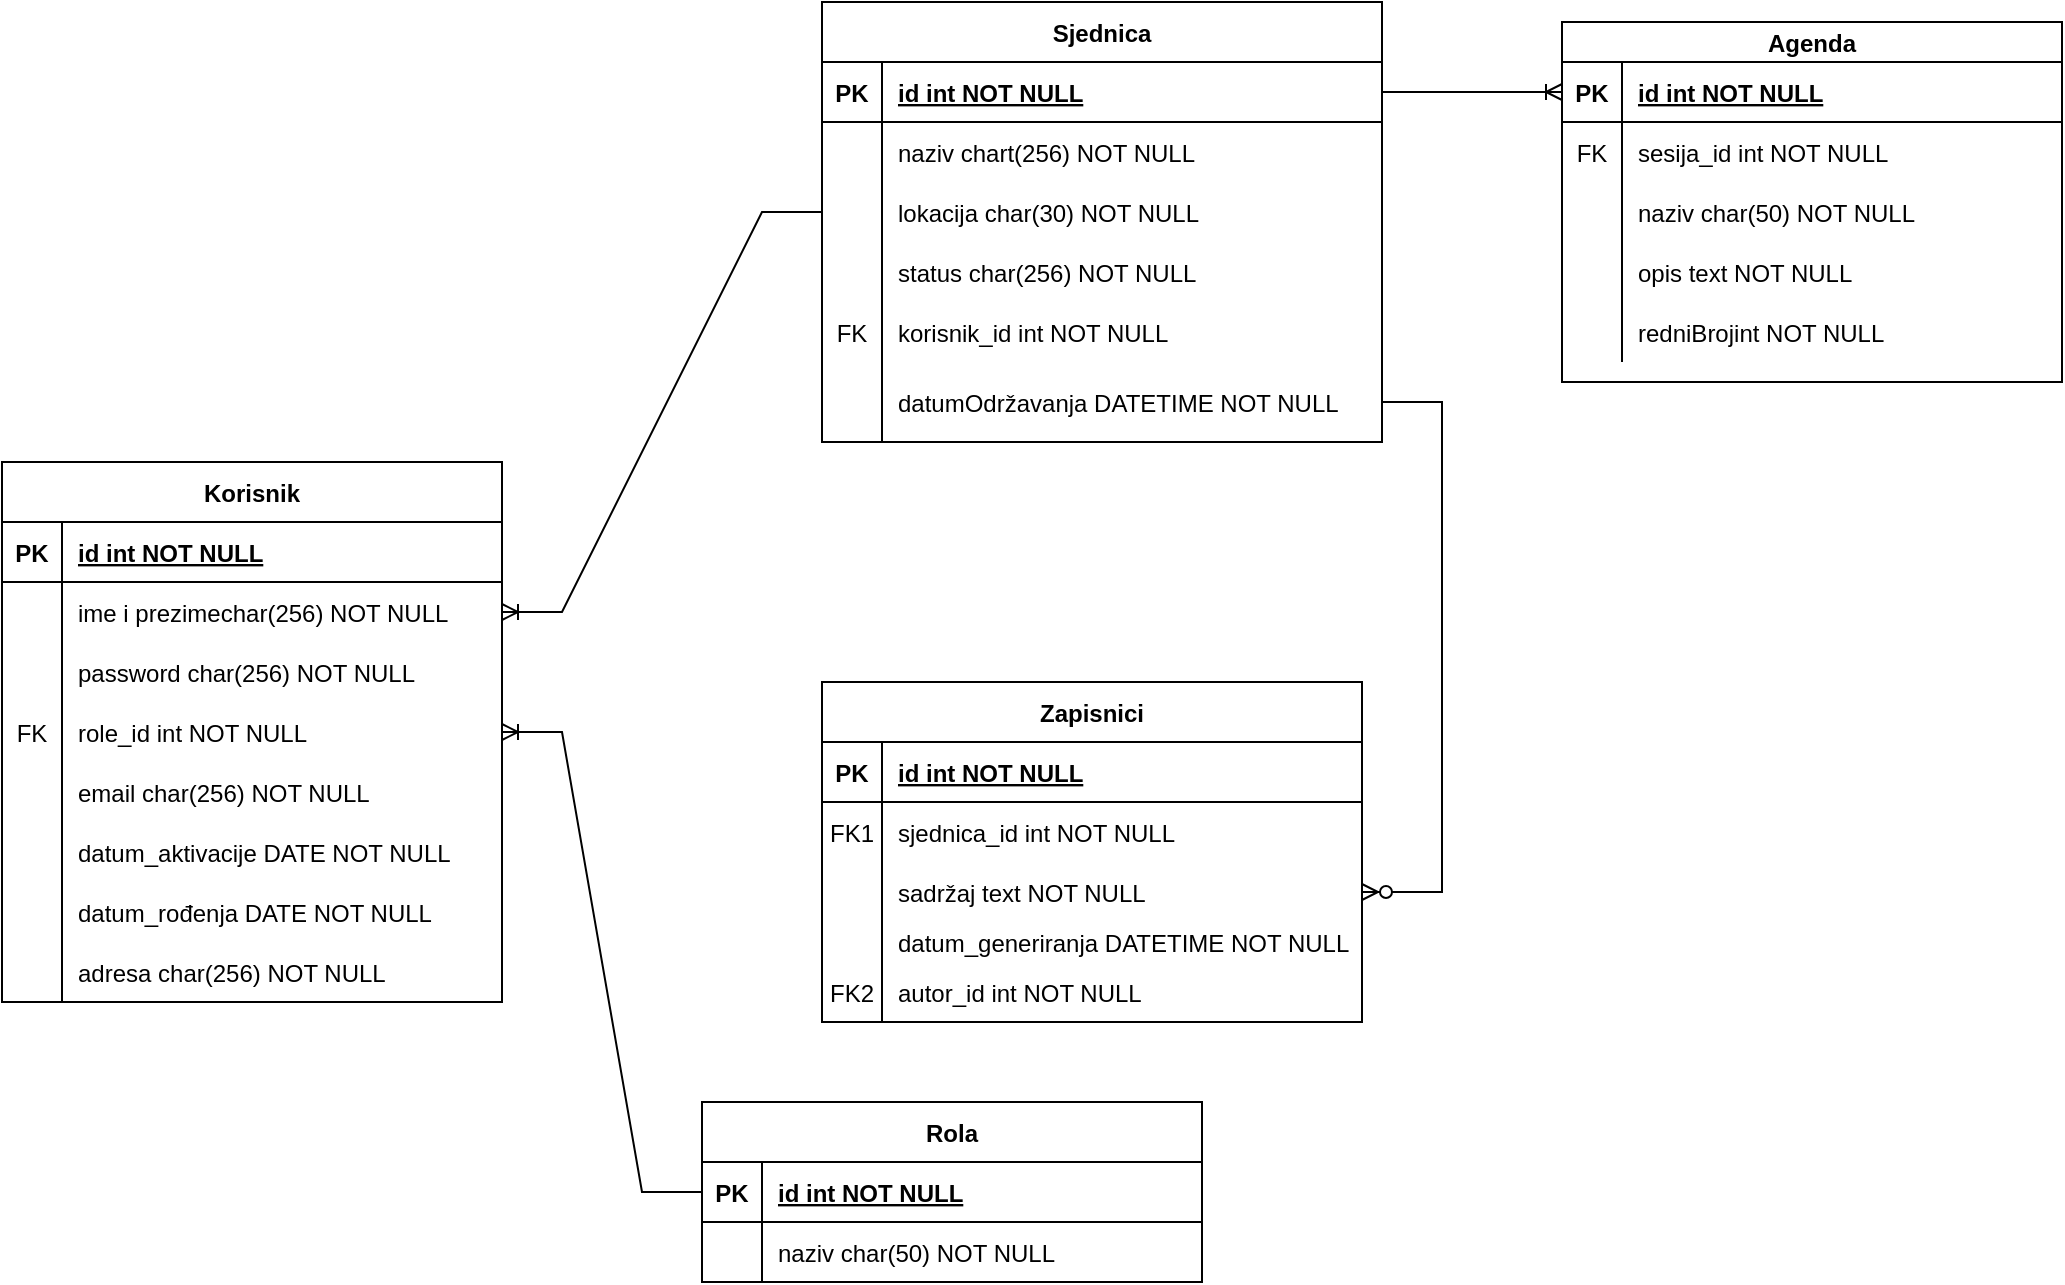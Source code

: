 <mxfile version="24.6.4" type="device">
  <diagram name="Page-1" id="9csiGRajn9hbeka8NCRL">
    <mxGraphModel dx="516" dy="1313" grid="1" gridSize="10" guides="1" tooltips="1" connect="1" arrows="1" fold="1" page="1" pageScale="1" pageWidth="827" pageHeight="1169" math="0" shadow="0">
      <root>
        <mxCell id="0" />
        <mxCell id="1" parent="0" />
        <mxCell id="At3crt5vRcggLfKBgVWZ-40" value="Sjednica" style="shape=table;startSize=30;container=1;collapsible=1;childLayout=tableLayout;fixedRows=1;rowLines=0;fontStyle=1;align=center;resizeLast=1;" parent="1" vertex="1">
          <mxGeometry x="500" y="20" width="280" height="220" as="geometry" />
        </mxCell>
        <mxCell id="At3crt5vRcggLfKBgVWZ-41" value="" style="shape=partialRectangle;collapsible=0;dropTarget=0;pointerEvents=0;fillColor=none;points=[[0,0.5],[1,0.5]];portConstraint=eastwest;top=0;left=0;right=0;bottom=1;" parent="At3crt5vRcggLfKBgVWZ-40" vertex="1">
          <mxGeometry y="30" width="280" height="30" as="geometry" />
        </mxCell>
        <mxCell id="At3crt5vRcggLfKBgVWZ-42" value="PK" style="shape=partialRectangle;overflow=hidden;connectable=0;fillColor=none;top=0;left=0;bottom=0;right=0;fontStyle=1;" parent="At3crt5vRcggLfKBgVWZ-41" vertex="1">
          <mxGeometry width="30" height="30" as="geometry">
            <mxRectangle width="30" height="30" as="alternateBounds" />
          </mxGeometry>
        </mxCell>
        <mxCell id="At3crt5vRcggLfKBgVWZ-43" value="id int NOT NULL " style="shape=partialRectangle;overflow=hidden;connectable=0;fillColor=none;top=0;left=0;bottom=0;right=0;align=left;spacingLeft=6;fontStyle=5;" parent="At3crt5vRcggLfKBgVWZ-41" vertex="1">
          <mxGeometry x="30" width="250" height="30" as="geometry">
            <mxRectangle width="250" height="30" as="alternateBounds" />
          </mxGeometry>
        </mxCell>
        <mxCell id="At3crt5vRcggLfKBgVWZ-47" value="" style="shape=partialRectangle;collapsible=0;dropTarget=0;pointerEvents=0;fillColor=none;points=[[0,0.5],[1,0.5]];portConstraint=eastwest;top=0;left=0;right=0;bottom=0;" parent="At3crt5vRcggLfKBgVWZ-40" vertex="1">
          <mxGeometry y="60" width="280" height="30" as="geometry" />
        </mxCell>
        <mxCell id="At3crt5vRcggLfKBgVWZ-48" value="" style="shape=partialRectangle;overflow=hidden;connectable=0;fillColor=none;top=0;left=0;bottom=0;right=0;" parent="At3crt5vRcggLfKBgVWZ-47" vertex="1">
          <mxGeometry width="30" height="30" as="geometry">
            <mxRectangle width="30" height="30" as="alternateBounds" />
          </mxGeometry>
        </mxCell>
        <mxCell id="At3crt5vRcggLfKBgVWZ-49" value="naziv chart(256) NOT NULL" style="shape=partialRectangle;overflow=hidden;connectable=0;fillColor=none;top=0;left=0;bottom=0;right=0;align=left;spacingLeft=6;" parent="At3crt5vRcggLfKBgVWZ-47" vertex="1">
          <mxGeometry x="30" width="250" height="30" as="geometry">
            <mxRectangle width="250" height="30" as="alternateBounds" />
          </mxGeometry>
        </mxCell>
        <mxCell id="At3crt5vRcggLfKBgVWZ-50" value="" style="shape=partialRectangle;collapsible=0;dropTarget=0;pointerEvents=0;fillColor=none;points=[[0,0.5],[1,0.5]];portConstraint=eastwest;top=0;left=0;right=0;bottom=0;" parent="At3crt5vRcggLfKBgVWZ-40" vertex="1">
          <mxGeometry y="90" width="280" height="30" as="geometry" />
        </mxCell>
        <mxCell id="At3crt5vRcggLfKBgVWZ-51" value="" style="shape=partialRectangle;overflow=hidden;connectable=0;fillColor=none;top=0;left=0;bottom=0;right=0;" parent="At3crt5vRcggLfKBgVWZ-50" vertex="1">
          <mxGeometry width="30" height="30" as="geometry">
            <mxRectangle width="30" height="30" as="alternateBounds" />
          </mxGeometry>
        </mxCell>
        <mxCell id="At3crt5vRcggLfKBgVWZ-52" value="lokacija char(30) NOT NULL" style="shape=partialRectangle;overflow=hidden;connectable=0;fillColor=none;top=0;left=0;bottom=0;right=0;align=left;spacingLeft=6;" parent="At3crt5vRcggLfKBgVWZ-50" vertex="1">
          <mxGeometry x="30" width="250" height="30" as="geometry">
            <mxRectangle width="250" height="30" as="alternateBounds" />
          </mxGeometry>
        </mxCell>
        <mxCell id="At3crt5vRcggLfKBgVWZ-53" value="" style="shape=partialRectangle;collapsible=0;dropTarget=0;pointerEvents=0;fillColor=none;points=[[0,0.5],[1,0.5]];portConstraint=eastwest;top=0;left=0;right=0;bottom=0;" parent="At3crt5vRcggLfKBgVWZ-40" vertex="1">
          <mxGeometry y="120" width="280" height="30" as="geometry" />
        </mxCell>
        <mxCell id="At3crt5vRcggLfKBgVWZ-54" value="" style="shape=partialRectangle;overflow=hidden;connectable=0;fillColor=none;top=0;left=0;bottom=0;right=0;" parent="At3crt5vRcggLfKBgVWZ-53" vertex="1">
          <mxGeometry width="30" height="30" as="geometry">
            <mxRectangle width="30" height="30" as="alternateBounds" />
          </mxGeometry>
        </mxCell>
        <mxCell id="At3crt5vRcggLfKBgVWZ-55" value="status char(256) NOT NULL" style="shape=partialRectangle;overflow=hidden;connectable=0;fillColor=none;top=0;left=0;bottom=0;right=0;align=left;spacingLeft=6;" parent="At3crt5vRcggLfKBgVWZ-53" vertex="1">
          <mxGeometry x="30" width="250" height="30" as="geometry">
            <mxRectangle width="250" height="30" as="alternateBounds" />
          </mxGeometry>
        </mxCell>
        <mxCell id="mpTEsVhXXSaKrZPnNdgj-12" value="" style="shape=partialRectangle;collapsible=0;dropTarget=0;pointerEvents=0;fillColor=none;points=[[0,0.5],[1,0.5]];portConstraint=eastwest;top=0;left=0;right=0;bottom=0;" parent="At3crt5vRcggLfKBgVWZ-40" vertex="1">
          <mxGeometry y="150" width="280" height="30" as="geometry" />
        </mxCell>
        <mxCell id="mpTEsVhXXSaKrZPnNdgj-13" value="FK" style="shape=partialRectangle;overflow=hidden;connectable=0;fillColor=none;top=0;left=0;bottom=0;right=0;" parent="mpTEsVhXXSaKrZPnNdgj-12" vertex="1">
          <mxGeometry width="30" height="30" as="geometry">
            <mxRectangle width="30" height="30" as="alternateBounds" />
          </mxGeometry>
        </mxCell>
        <mxCell id="mpTEsVhXXSaKrZPnNdgj-14" value="korisnik_id int NOT NULL" style="shape=partialRectangle;overflow=hidden;connectable=0;fillColor=none;top=0;left=0;bottom=0;right=0;align=left;spacingLeft=6;" parent="mpTEsVhXXSaKrZPnNdgj-12" vertex="1">
          <mxGeometry x="30" width="250" height="30" as="geometry">
            <mxRectangle width="250" height="30" as="alternateBounds" />
          </mxGeometry>
        </mxCell>
        <mxCell id="dF5dBK9gFlaJM8OoBIpA-1" value="" style="shape=partialRectangle;collapsible=0;dropTarget=0;pointerEvents=0;fillColor=none;points=[[0,0.5],[1,0.5]];portConstraint=eastwest;top=0;left=0;right=0;bottom=0;" vertex="1" parent="At3crt5vRcggLfKBgVWZ-40">
          <mxGeometry y="180" width="280" height="40" as="geometry" />
        </mxCell>
        <mxCell id="dF5dBK9gFlaJM8OoBIpA-2" value="" style="shape=partialRectangle;overflow=hidden;connectable=0;fillColor=none;top=0;left=0;bottom=0;right=0;" vertex="1" parent="dF5dBK9gFlaJM8OoBIpA-1">
          <mxGeometry width="30" height="40" as="geometry">
            <mxRectangle width="30" height="40" as="alternateBounds" />
          </mxGeometry>
        </mxCell>
        <mxCell id="dF5dBK9gFlaJM8OoBIpA-3" value="datumOdržavanja DATETIME NOT NULL" style="shape=partialRectangle;overflow=hidden;connectable=0;fillColor=none;top=0;left=0;bottom=0;right=0;align=left;spacingLeft=6;" vertex="1" parent="dF5dBK9gFlaJM8OoBIpA-1">
          <mxGeometry x="30" width="250" height="40" as="geometry">
            <mxRectangle width="250" height="40" as="alternateBounds" />
          </mxGeometry>
        </mxCell>
        <mxCell id="At3crt5vRcggLfKBgVWZ-120" value="Zapisnici" style="shape=table;startSize=30;container=1;collapsible=1;childLayout=tableLayout;fixedRows=1;rowLines=0;fontStyle=1;align=center;resizeLast=1;" parent="1" vertex="1">
          <mxGeometry x="500" y="360" width="270" height="170" as="geometry" />
        </mxCell>
        <mxCell id="At3crt5vRcggLfKBgVWZ-121" value="" style="shape=partialRectangle;collapsible=0;dropTarget=0;pointerEvents=0;fillColor=none;points=[[0,0.5],[1,0.5]];portConstraint=eastwest;top=0;left=0;right=0;bottom=1;" parent="At3crt5vRcggLfKBgVWZ-120" vertex="1">
          <mxGeometry y="30" width="270" height="30" as="geometry" />
        </mxCell>
        <mxCell id="At3crt5vRcggLfKBgVWZ-122" value="PK" style="shape=partialRectangle;overflow=hidden;connectable=0;fillColor=none;top=0;left=0;bottom=0;right=0;fontStyle=1;" parent="At3crt5vRcggLfKBgVWZ-121" vertex="1">
          <mxGeometry width="30" height="30" as="geometry">
            <mxRectangle width="30" height="30" as="alternateBounds" />
          </mxGeometry>
        </mxCell>
        <mxCell id="At3crt5vRcggLfKBgVWZ-123" value="id int NOT NULL " style="shape=partialRectangle;overflow=hidden;connectable=0;fillColor=none;top=0;left=0;bottom=0;right=0;align=left;spacingLeft=6;fontStyle=5;" parent="At3crt5vRcggLfKBgVWZ-121" vertex="1">
          <mxGeometry x="30" width="240" height="30" as="geometry">
            <mxRectangle width="240" height="30" as="alternateBounds" />
          </mxGeometry>
        </mxCell>
        <mxCell id="At3crt5vRcggLfKBgVWZ-124" value="" style="shape=partialRectangle;collapsible=0;dropTarget=0;pointerEvents=0;fillColor=none;points=[[0,0.5],[1,0.5]];portConstraint=eastwest;top=0;left=0;right=0;bottom=0;" parent="At3crt5vRcggLfKBgVWZ-120" vertex="1">
          <mxGeometry y="60" width="270" height="30" as="geometry" />
        </mxCell>
        <mxCell id="At3crt5vRcggLfKBgVWZ-125" value="FK1" style="shape=partialRectangle;overflow=hidden;connectable=0;fillColor=none;top=0;left=0;bottom=0;right=0;" parent="At3crt5vRcggLfKBgVWZ-124" vertex="1">
          <mxGeometry width="30" height="30" as="geometry">
            <mxRectangle width="30" height="30" as="alternateBounds" />
          </mxGeometry>
        </mxCell>
        <mxCell id="At3crt5vRcggLfKBgVWZ-126" value="sjednica_id int NOT NULL" style="shape=partialRectangle;overflow=hidden;connectable=0;fillColor=none;top=0;left=0;bottom=0;right=0;align=left;spacingLeft=6;" parent="At3crt5vRcggLfKBgVWZ-124" vertex="1">
          <mxGeometry x="30" width="240" height="30" as="geometry">
            <mxRectangle width="240" height="30" as="alternateBounds" />
          </mxGeometry>
        </mxCell>
        <mxCell id="At3crt5vRcggLfKBgVWZ-127" value="" style="shape=partialRectangle;collapsible=0;dropTarget=0;pointerEvents=0;fillColor=none;points=[[0,0.5],[1,0.5]];portConstraint=eastwest;top=0;left=0;right=0;bottom=0;" parent="At3crt5vRcggLfKBgVWZ-120" vertex="1">
          <mxGeometry y="90" width="270" height="30" as="geometry" />
        </mxCell>
        <mxCell id="At3crt5vRcggLfKBgVWZ-128" value="" style="shape=partialRectangle;overflow=hidden;connectable=0;fillColor=none;top=0;left=0;bottom=0;right=0;" parent="At3crt5vRcggLfKBgVWZ-127" vertex="1">
          <mxGeometry width="30" height="30" as="geometry">
            <mxRectangle width="30" height="30" as="alternateBounds" />
          </mxGeometry>
        </mxCell>
        <mxCell id="At3crt5vRcggLfKBgVWZ-129" value="sadržaj text NOT NULL" style="shape=partialRectangle;overflow=hidden;connectable=0;fillColor=none;top=0;left=0;bottom=0;right=0;align=left;spacingLeft=6;" parent="At3crt5vRcggLfKBgVWZ-127" vertex="1">
          <mxGeometry x="30" width="240" height="30" as="geometry">
            <mxRectangle width="240" height="30" as="alternateBounds" />
          </mxGeometry>
        </mxCell>
        <mxCell id="At3crt5vRcggLfKBgVWZ-292" value="" style="shape=partialRectangle;collapsible=0;dropTarget=0;pointerEvents=0;fillColor=none;points=[[0,0.5],[1,0.5]];portConstraint=eastwest;top=0;left=0;right=0;bottom=0;" parent="At3crt5vRcggLfKBgVWZ-120" vertex="1">
          <mxGeometry y="120" width="270" height="20" as="geometry" />
        </mxCell>
        <mxCell id="At3crt5vRcggLfKBgVWZ-293" value="" style="shape=partialRectangle;overflow=hidden;connectable=0;fillColor=none;top=0;left=0;bottom=0;right=0;" parent="At3crt5vRcggLfKBgVWZ-292" vertex="1">
          <mxGeometry width="30" height="20" as="geometry">
            <mxRectangle width="30" height="20" as="alternateBounds" />
          </mxGeometry>
        </mxCell>
        <mxCell id="At3crt5vRcggLfKBgVWZ-294" value="datum_generiranja DATETIME NOT NULL" style="shape=partialRectangle;overflow=hidden;connectable=0;fillColor=none;top=0;left=0;bottom=0;right=0;align=left;spacingLeft=6;" parent="At3crt5vRcggLfKBgVWZ-292" vertex="1">
          <mxGeometry x="30" width="240" height="20" as="geometry">
            <mxRectangle width="240" height="20" as="alternateBounds" />
          </mxGeometry>
        </mxCell>
        <mxCell id="dF5dBK9gFlaJM8OoBIpA-5" value="" style="shape=partialRectangle;collapsible=0;dropTarget=0;pointerEvents=0;fillColor=none;points=[[0,0.5],[1,0.5]];portConstraint=eastwest;top=0;left=0;right=0;bottom=0;" vertex="1" parent="At3crt5vRcggLfKBgVWZ-120">
          <mxGeometry y="140" width="270" height="30" as="geometry" />
        </mxCell>
        <mxCell id="dF5dBK9gFlaJM8OoBIpA-6" value="FK2" style="shape=partialRectangle;overflow=hidden;connectable=0;fillColor=none;top=0;left=0;bottom=0;right=0;" vertex="1" parent="dF5dBK9gFlaJM8OoBIpA-5">
          <mxGeometry width="30" height="30" as="geometry">
            <mxRectangle width="30" height="30" as="alternateBounds" />
          </mxGeometry>
        </mxCell>
        <mxCell id="dF5dBK9gFlaJM8OoBIpA-7" value="autor_id int NOT NULL" style="shape=partialRectangle;overflow=hidden;connectable=0;fillColor=none;top=0;left=0;bottom=0;right=0;align=left;spacingLeft=6;" vertex="1" parent="dF5dBK9gFlaJM8OoBIpA-5">
          <mxGeometry x="30" width="240" height="30" as="geometry">
            <mxRectangle width="240" height="30" as="alternateBounds" />
          </mxGeometry>
        </mxCell>
        <mxCell id="At3crt5vRcggLfKBgVWZ-146" value="Rola" style="shape=table;startSize=30;container=1;collapsible=1;childLayout=tableLayout;fixedRows=1;rowLines=0;fontStyle=1;align=center;resizeLast=1;" parent="1" vertex="1">
          <mxGeometry x="440" y="570" width="250" height="90" as="geometry" />
        </mxCell>
        <mxCell id="At3crt5vRcggLfKBgVWZ-147" value="" style="shape=partialRectangle;collapsible=0;dropTarget=0;pointerEvents=0;fillColor=none;points=[[0,0.5],[1,0.5]];portConstraint=eastwest;top=0;left=0;right=0;bottom=1;" parent="At3crt5vRcggLfKBgVWZ-146" vertex="1">
          <mxGeometry y="30" width="250" height="30" as="geometry" />
        </mxCell>
        <mxCell id="At3crt5vRcggLfKBgVWZ-148" value="PK" style="shape=partialRectangle;overflow=hidden;connectable=0;fillColor=none;top=0;left=0;bottom=0;right=0;fontStyle=1;" parent="At3crt5vRcggLfKBgVWZ-147" vertex="1">
          <mxGeometry width="30" height="30" as="geometry">
            <mxRectangle width="30" height="30" as="alternateBounds" />
          </mxGeometry>
        </mxCell>
        <mxCell id="At3crt5vRcggLfKBgVWZ-149" value="id int NOT NULL " style="shape=partialRectangle;overflow=hidden;connectable=0;fillColor=none;top=0;left=0;bottom=0;right=0;align=left;spacingLeft=6;fontStyle=5;" parent="At3crt5vRcggLfKBgVWZ-147" vertex="1">
          <mxGeometry x="30" width="220" height="30" as="geometry">
            <mxRectangle width="220" height="30" as="alternateBounds" />
          </mxGeometry>
        </mxCell>
        <mxCell id="At3crt5vRcggLfKBgVWZ-150" value="" style="shape=partialRectangle;collapsible=0;dropTarget=0;pointerEvents=0;fillColor=none;points=[[0,0.5],[1,0.5]];portConstraint=eastwest;top=0;left=0;right=0;bottom=0;" parent="At3crt5vRcggLfKBgVWZ-146" vertex="1">
          <mxGeometry y="60" width="250" height="30" as="geometry" />
        </mxCell>
        <mxCell id="At3crt5vRcggLfKBgVWZ-151" value="" style="shape=partialRectangle;overflow=hidden;connectable=0;fillColor=none;top=0;left=0;bottom=0;right=0;" parent="At3crt5vRcggLfKBgVWZ-150" vertex="1">
          <mxGeometry width="30" height="30" as="geometry">
            <mxRectangle width="30" height="30" as="alternateBounds" />
          </mxGeometry>
        </mxCell>
        <mxCell id="At3crt5vRcggLfKBgVWZ-152" value="naziv char(50) NOT NULL" style="shape=partialRectangle;overflow=hidden;connectable=0;fillColor=none;top=0;left=0;bottom=0;right=0;align=left;spacingLeft=6;" parent="At3crt5vRcggLfKBgVWZ-150" vertex="1">
          <mxGeometry x="30" width="220" height="30" as="geometry">
            <mxRectangle width="220" height="30" as="alternateBounds" />
          </mxGeometry>
        </mxCell>
        <mxCell id="At3crt5vRcggLfKBgVWZ-153" value="" style="edgeStyle=entityRelationEdgeStyle;fontSize=12;html=1;endArrow=ERoneToMany;rounded=0;exitX=1;exitY=0.5;exitDx=0;exitDy=0;entryX=0;entryY=0.5;entryDx=0;entryDy=0;" parent="1" source="At3crt5vRcggLfKBgVWZ-41" target="At3crt5vRcggLfKBgVWZ-102" edge="1">
          <mxGeometry width="100" height="100" relative="1" as="geometry">
            <mxPoint x="680" y="280" as="sourcePoint" />
            <mxPoint x="780" y="180" as="targetPoint" />
          </mxGeometry>
        </mxCell>
        <mxCell id="At3crt5vRcggLfKBgVWZ-154" value="" style="edgeStyle=entityRelationEdgeStyle;fontSize=12;html=1;endArrow=ERoneToMany;rounded=0;entryX=1;entryY=0.5;entryDx=0;entryDy=0;" parent="1" source="At3crt5vRcggLfKBgVWZ-147" target="At3crt5vRcggLfKBgVWZ-82" edge="1">
          <mxGeometry width="100" height="100" relative="1" as="geometry">
            <mxPoint x="680" y="320" as="sourcePoint" />
            <mxPoint x="470" y="270" as="targetPoint" />
          </mxGeometry>
        </mxCell>
        <mxCell id="At3crt5vRcggLfKBgVWZ-160" value="" style="edgeStyle=entityRelationEdgeStyle;fontSize=12;html=1;endArrow=ERoneToMany;rounded=0;entryX=1;entryY=0.5;entryDx=0;entryDy=0;exitX=0;exitY=0.5;exitDx=0;exitDy=0;" parent="1" source="At3crt5vRcggLfKBgVWZ-50" target="At3crt5vRcggLfKBgVWZ-76" edge="1">
          <mxGeometry width="100" height="100" relative="1" as="geometry">
            <mxPoint x="350" y="270" as="sourcePoint" />
            <mxPoint x="450" y="170" as="targetPoint" />
          </mxGeometry>
        </mxCell>
        <mxCell id="At3crt5vRcggLfKBgVWZ-290" value="" style="edgeStyle=entityRelationEdgeStyle;fontSize=12;html=1;endArrow=ERzeroToMany;endFill=1;rounded=0;entryX=1;entryY=0.5;entryDx=0;entryDy=0;" parent="1" target="At3crt5vRcggLfKBgVWZ-127" edge="1">
          <mxGeometry width="100" height="100" relative="1" as="geometry">
            <mxPoint x="780" y="220" as="sourcePoint" />
            <mxPoint x="852.667" y="370" as="targetPoint" />
            <Array as="points">
              <mxPoint x="830" y="270" />
              <mxPoint x="860" y="290" />
              <mxPoint x="470" y="240" />
              <mxPoint x="800" y="260" />
              <mxPoint x="790" y="260" />
              <mxPoint x="500" y="240" />
            </Array>
          </mxGeometry>
        </mxCell>
        <mxCell id="At3crt5vRcggLfKBgVWZ-72" value="Korisnik" style="shape=table;startSize=30;container=1;collapsible=1;childLayout=tableLayout;fixedRows=1;rowLines=0;fontStyle=1;align=center;resizeLast=1;" parent="1" vertex="1">
          <mxGeometry x="90" y="250" width="250" height="270" as="geometry" />
        </mxCell>
        <mxCell id="At3crt5vRcggLfKBgVWZ-73" value="" style="shape=partialRectangle;collapsible=0;dropTarget=0;pointerEvents=0;fillColor=none;points=[[0,0.5],[1,0.5]];portConstraint=eastwest;top=0;left=0;right=0;bottom=1;" parent="At3crt5vRcggLfKBgVWZ-72" vertex="1">
          <mxGeometry y="30" width="250" height="30" as="geometry" />
        </mxCell>
        <mxCell id="At3crt5vRcggLfKBgVWZ-74" value="PK" style="shape=partialRectangle;overflow=hidden;connectable=0;fillColor=none;top=0;left=0;bottom=0;right=0;fontStyle=1;" parent="At3crt5vRcggLfKBgVWZ-73" vertex="1">
          <mxGeometry width="30" height="30" as="geometry">
            <mxRectangle width="30" height="30" as="alternateBounds" />
          </mxGeometry>
        </mxCell>
        <mxCell id="At3crt5vRcggLfKBgVWZ-75" value="id int NOT NULL " style="shape=partialRectangle;overflow=hidden;connectable=0;fillColor=none;top=0;left=0;bottom=0;right=0;align=left;spacingLeft=6;fontStyle=5;" parent="At3crt5vRcggLfKBgVWZ-73" vertex="1">
          <mxGeometry x="30" width="220" height="30" as="geometry">
            <mxRectangle width="220" height="30" as="alternateBounds" />
          </mxGeometry>
        </mxCell>
        <mxCell id="At3crt5vRcggLfKBgVWZ-76" value="" style="shape=partialRectangle;collapsible=0;dropTarget=0;pointerEvents=0;fillColor=none;points=[[0,0.5],[1,0.5]];portConstraint=eastwest;top=0;left=0;right=0;bottom=0;" parent="At3crt5vRcggLfKBgVWZ-72" vertex="1">
          <mxGeometry y="60" width="250" height="30" as="geometry" />
        </mxCell>
        <mxCell id="At3crt5vRcggLfKBgVWZ-77" value="" style="shape=partialRectangle;overflow=hidden;connectable=0;fillColor=none;top=0;left=0;bottom=0;right=0;" parent="At3crt5vRcggLfKBgVWZ-76" vertex="1">
          <mxGeometry width="30" height="30" as="geometry">
            <mxRectangle width="30" height="30" as="alternateBounds" />
          </mxGeometry>
        </mxCell>
        <mxCell id="At3crt5vRcggLfKBgVWZ-78" value="ime i prezimechar(256) NOT NULL" style="shape=partialRectangle;overflow=hidden;connectable=0;fillColor=none;top=0;left=0;bottom=0;right=0;align=left;spacingLeft=6;" parent="At3crt5vRcggLfKBgVWZ-76" vertex="1">
          <mxGeometry x="30" width="220" height="30" as="geometry">
            <mxRectangle width="220" height="30" as="alternateBounds" />
          </mxGeometry>
        </mxCell>
        <mxCell id="At3crt5vRcggLfKBgVWZ-79" value="" style="shape=partialRectangle;collapsible=0;dropTarget=0;pointerEvents=0;fillColor=none;points=[[0,0.5],[1,0.5]];portConstraint=eastwest;top=0;left=0;right=0;bottom=0;" parent="At3crt5vRcggLfKBgVWZ-72" vertex="1">
          <mxGeometry y="90" width="250" height="30" as="geometry" />
        </mxCell>
        <mxCell id="At3crt5vRcggLfKBgVWZ-80" value="" style="shape=partialRectangle;overflow=hidden;connectable=0;fillColor=none;top=0;left=0;bottom=0;right=0;" parent="At3crt5vRcggLfKBgVWZ-79" vertex="1">
          <mxGeometry width="30" height="30" as="geometry">
            <mxRectangle width="30" height="30" as="alternateBounds" />
          </mxGeometry>
        </mxCell>
        <mxCell id="At3crt5vRcggLfKBgVWZ-81" value="password char(256) NOT NULL" style="shape=partialRectangle;overflow=hidden;connectable=0;fillColor=none;top=0;left=0;bottom=0;right=0;align=left;spacingLeft=6;" parent="At3crt5vRcggLfKBgVWZ-79" vertex="1">
          <mxGeometry x="30" width="220" height="30" as="geometry">
            <mxRectangle width="220" height="30" as="alternateBounds" />
          </mxGeometry>
        </mxCell>
        <mxCell id="At3crt5vRcggLfKBgVWZ-82" value="" style="shape=partialRectangle;collapsible=0;dropTarget=0;pointerEvents=0;fillColor=none;points=[[0,0.5],[1,0.5]];portConstraint=eastwest;top=0;left=0;right=0;bottom=0;" parent="At3crt5vRcggLfKBgVWZ-72" vertex="1">
          <mxGeometry y="120" width="250" height="30" as="geometry" />
        </mxCell>
        <mxCell id="At3crt5vRcggLfKBgVWZ-83" value="FK" style="shape=partialRectangle;overflow=hidden;connectable=0;fillColor=none;top=0;left=0;bottom=0;right=0;" parent="At3crt5vRcggLfKBgVWZ-82" vertex="1">
          <mxGeometry width="30" height="30" as="geometry">
            <mxRectangle width="30" height="30" as="alternateBounds" />
          </mxGeometry>
        </mxCell>
        <mxCell id="At3crt5vRcggLfKBgVWZ-84" value="role_id int NOT NULL" style="shape=partialRectangle;overflow=hidden;connectable=0;fillColor=none;top=0;left=0;bottom=0;right=0;align=left;spacingLeft=6;" parent="At3crt5vRcggLfKBgVWZ-82" vertex="1">
          <mxGeometry x="30" width="220" height="30" as="geometry">
            <mxRectangle width="220" height="30" as="alternateBounds" />
          </mxGeometry>
        </mxCell>
        <mxCell id="At3crt5vRcggLfKBgVWZ-88" value="" style="shape=partialRectangle;collapsible=0;dropTarget=0;pointerEvents=0;fillColor=none;points=[[0,0.5],[1,0.5]];portConstraint=eastwest;top=0;left=0;right=0;bottom=0;" parent="At3crt5vRcggLfKBgVWZ-72" vertex="1">
          <mxGeometry y="150" width="250" height="30" as="geometry" />
        </mxCell>
        <mxCell id="At3crt5vRcggLfKBgVWZ-89" value="" style="shape=partialRectangle;overflow=hidden;connectable=0;fillColor=none;top=0;left=0;bottom=0;right=0;" parent="At3crt5vRcggLfKBgVWZ-88" vertex="1">
          <mxGeometry width="30" height="30" as="geometry">
            <mxRectangle width="30" height="30" as="alternateBounds" />
          </mxGeometry>
        </mxCell>
        <mxCell id="At3crt5vRcggLfKBgVWZ-90" value="email char(256) NOT NULL" style="shape=partialRectangle;overflow=hidden;connectable=0;fillColor=none;top=0;left=0;bottom=0;right=0;align=left;spacingLeft=6;" parent="At3crt5vRcggLfKBgVWZ-88" vertex="1">
          <mxGeometry x="30" width="220" height="30" as="geometry">
            <mxRectangle width="220" height="30" as="alternateBounds" />
          </mxGeometry>
        </mxCell>
        <mxCell id="At3crt5vRcggLfKBgVWZ-240" value="" style="shape=partialRectangle;collapsible=0;dropTarget=0;pointerEvents=0;fillColor=none;points=[[0,0.5],[1,0.5]];portConstraint=eastwest;top=0;left=0;right=0;bottom=0;" parent="At3crt5vRcggLfKBgVWZ-72" vertex="1">
          <mxGeometry y="180" width="250" height="30" as="geometry" />
        </mxCell>
        <mxCell id="At3crt5vRcggLfKBgVWZ-241" value="" style="shape=partialRectangle;overflow=hidden;connectable=0;fillColor=none;top=0;left=0;bottom=0;right=0;" parent="At3crt5vRcggLfKBgVWZ-240" vertex="1">
          <mxGeometry width="30" height="30" as="geometry">
            <mxRectangle width="30" height="30" as="alternateBounds" />
          </mxGeometry>
        </mxCell>
        <mxCell id="At3crt5vRcggLfKBgVWZ-242" value="datum_aktivacije DATE NOT NULL" style="shape=partialRectangle;overflow=hidden;connectable=0;fillColor=none;top=0;left=0;bottom=0;right=0;align=left;spacingLeft=6;" parent="At3crt5vRcggLfKBgVWZ-240" vertex="1">
          <mxGeometry x="30" width="220" height="30" as="geometry">
            <mxRectangle width="220" height="30" as="alternateBounds" />
          </mxGeometry>
        </mxCell>
        <mxCell id="mpTEsVhXXSaKrZPnNdgj-6" value="" style="shape=partialRectangle;collapsible=0;dropTarget=0;pointerEvents=0;fillColor=none;points=[[0,0.5],[1,0.5]];portConstraint=eastwest;top=0;left=0;right=0;bottom=0;" parent="At3crt5vRcggLfKBgVWZ-72" vertex="1">
          <mxGeometry y="210" width="250" height="30" as="geometry" />
        </mxCell>
        <mxCell id="mpTEsVhXXSaKrZPnNdgj-7" value="" style="shape=partialRectangle;overflow=hidden;connectable=0;fillColor=none;top=0;left=0;bottom=0;right=0;" parent="mpTEsVhXXSaKrZPnNdgj-6" vertex="1">
          <mxGeometry width="30" height="30" as="geometry">
            <mxRectangle width="30" height="30" as="alternateBounds" />
          </mxGeometry>
        </mxCell>
        <mxCell id="mpTEsVhXXSaKrZPnNdgj-8" value="datum_rođenja DATE NOT NULL" style="shape=partialRectangle;overflow=hidden;connectable=0;fillColor=none;top=0;left=0;bottom=0;right=0;align=left;spacingLeft=6;" parent="mpTEsVhXXSaKrZPnNdgj-6" vertex="1">
          <mxGeometry x="30" width="220" height="30" as="geometry">
            <mxRectangle width="220" height="30" as="alternateBounds" />
          </mxGeometry>
        </mxCell>
        <mxCell id="mpTEsVhXXSaKrZPnNdgj-9" value="" style="shape=partialRectangle;collapsible=0;dropTarget=0;pointerEvents=0;fillColor=none;points=[[0,0.5],[1,0.5]];portConstraint=eastwest;top=0;left=0;right=0;bottom=0;" parent="At3crt5vRcggLfKBgVWZ-72" vertex="1">
          <mxGeometry y="240" width="250" height="30" as="geometry" />
        </mxCell>
        <mxCell id="mpTEsVhXXSaKrZPnNdgj-10" value="" style="shape=partialRectangle;overflow=hidden;connectable=0;fillColor=none;top=0;left=0;bottom=0;right=0;" parent="mpTEsVhXXSaKrZPnNdgj-9" vertex="1">
          <mxGeometry width="30" height="30" as="geometry">
            <mxRectangle width="30" height="30" as="alternateBounds" />
          </mxGeometry>
        </mxCell>
        <mxCell id="mpTEsVhXXSaKrZPnNdgj-11" value="adresa char(256) NOT NULL" style="shape=partialRectangle;overflow=hidden;connectable=0;fillColor=none;top=0;left=0;bottom=0;right=0;align=left;spacingLeft=6;" parent="mpTEsVhXXSaKrZPnNdgj-9" vertex="1">
          <mxGeometry x="30" width="220" height="30" as="geometry">
            <mxRectangle width="220" height="30" as="alternateBounds" />
          </mxGeometry>
        </mxCell>
        <mxCell id="At3crt5vRcggLfKBgVWZ-101" value="Agenda" style="shape=table;startSize=20;container=1;collapsible=1;childLayout=tableLayout;fixedRows=1;rowLines=0;fontStyle=1;align=center;resizeLast=1;" parent="1" vertex="1">
          <mxGeometry x="870" y="30" width="250" height="180" as="geometry" />
        </mxCell>
        <mxCell id="At3crt5vRcggLfKBgVWZ-102" value="" style="shape=partialRectangle;collapsible=0;dropTarget=0;pointerEvents=0;fillColor=none;points=[[0,0.5],[1,0.5]];portConstraint=eastwest;top=0;left=0;right=0;bottom=1;" parent="At3crt5vRcggLfKBgVWZ-101" vertex="1">
          <mxGeometry y="20" width="250" height="30" as="geometry" />
        </mxCell>
        <mxCell id="At3crt5vRcggLfKBgVWZ-103" value="PK" style="shape=partialRectangle;overflow=hidden;connectable=0;fillColor=none;top=0;left=0;bottom=0;right=0;fontStyle=1;" parent="At3crt5vRcggLfKBgVWZ-102" vertex="1">
          <mxGeometry width="30" height="30" as="geometry">
            <mxRectangle width="30" height="30" as="alternateBounds" />
          </mxGeometry>
        </mxCell>
        <mxCell id="At3crt5vRcggLfKBgVWZ-104" value="id int NOT NULL " style="shape=partialRectangle;overflow=hidden;connectable=0;fillColor=none;top=0;left=0;bottom=0;right=0;align=left;spacingLeft=6;fontStyle=5;" parent="At3crt5vRcggLfKBgVWZ-102" vertex="1">
          <mxGeometry x="30" width="220" height="30" as="geometry">
            <mxRectangle width="220" height="30" as="alternateBounds" />
          </mxGeometry>
        </mxCell>
        <mxCell id="At3crt5vRcggLfKBgVWZ-105" value="" style="shape=partialRectangle;collapsible=0;dropTarget=0;pointerEvents=0;fillColor=none;points=[[0,0.5],[1,0.5]];portConstraint=eastwest;top=0;left=0;right=0;bottom=0;" parent="At3crt5vRcggLfKBgVWZ-101" vertex="1">
          <mxGeometry y="50" width="250" height="30" as="geometry" />
        </mxCell>
        <mxCell id="At3crt5vRcggLfKBgVWZ-106" value="FK" style="shape=partialRectangle;overflow=hidden;connectable=0;fillColor=none;top=0;left=0;bottom=0;right=0;" parent="At3crt5vRcggLfKBgVWZ-105" vertex="1">
          <mxGeometry width="30" height="30" as="geometry">
            <mxRectangle width="30" height="30" as="alternateBounds" />
          </mxGeometry>
        </mxCell>
        <mxCell id="At3crt5vRcggLfKBgVWZ-107" value="sesija_id int NOT NULL" style="shape=partialRectangle;overflow=hidden;connectable=0;fillColor=none;top=0;left=0;bottom=0;right=0;align=left;spacingLeft=6;" parent="At3crt5vRcggLfKBgVWZ-105" vertex="1">
          <mxGeometry x="30" width="220" height="30" as="geometry">
            <mxRectangle width="220" height="30" as="alternateBounds" />
          </mxGeometry>
        </mxCell>
        <mxCell id="At3crt5vRcggLfKBgVWZ-108" value="" style="shape=partialRectangle;collapsible=0;dropTarget=0;pointerEvents=0;fillColor=none;points=[[0,0.5],[1,0.5]];portConstraint=eastwest;top=0;left=0;right=0;bottom=0;" parent="At3crt5vRcggLfKBgVWZ-101" vertex="1">
          <mxGeometry y="80" width="250" height="30" as="geometry" />
        </mxCell>
        <mxCell id="At3crt5vRcggLfKBgVWZ-109" value="" style="shape=partialRectangle;overflow=hidden;connectable=0;fillColor=none;top=0;left=0;bottom=0;right=0;" parent="At3crt5vRcggLfKBgVWZ-108" vertex="1">
          <mxGeometry width="30" height="30" as="geometry">
            <mxRectangle width="30" height="30" as="alternateBounds" />
          </mxGeometry>
        </mxCell>
        <mxCell id="At3crt5vRcggLfKBgVWZ-110" value="naziv char(50) NOT NULL" style="shape=partialRectangle;overflow=hidden;connectable=0;fillColor=none;top=0;left=0;bottom=0;right=0;align=left;spacingLeft=6;" parent="At3crt5vRcggLfKBgVWZ-108" vertex="1">
          <mxGeometry x="30" width="220" height="30" as="geometry">
            <mxRectangle width="220" height="30" as="alternateBounds" />
          </mxGeometry>
        </mxCell>
        <mxCell id="At3crt5vRcggLfKBgVWZ-111" value="" style="shape=partialRectangle;collapsible=0;dropTarget=0;pointerEvents=0;fillColor=none;points=[[0,0.5],[1,0.5]];portConstraint=eastwest;top=0;left=0;right=0;bottom=0;" parent="At3crt5vRcggLfKBgVWZ-101" vertex="1">
          <mxGeometry y="110" width="250" height="30" as="geometry" />
        </mxCell>
        <mxCell id="At3crt5vRcggLfKBgVWZ-112" value="" style="shape=partialRectangle;overflow=hidden;connectable=0;fillColor=none;top=0;left=0;bottom=0;right=0;" parent="At3crt5vRcggLfKBgVWZ-111" vertex="1">
          <mxGeometry width="30" height="30" as="geometry">
            <mxRectangle width="30" height="30" as="alternateBounds" />
          </mxGeometry>
        </mxCell>
        <mxCell id="At3crt5vRcggLfKBgVWZ-113" value="opis text NOT NULL" style="shape=partialRectangle;overflow=hidden;connectable=0;fillColor=none;top=0;left=0;bottom=0;right=0;align=left;spacingLeft=6;" parent="At3crt5vRcggLfKBgVWZ-111" vertex="1">
          <mxGeometry x="30" width="220" height="30" as="geometry">
            <mxRectangle width="220" height="30" as="alternateBounds" />
          </mxGeometry>
        </mxCell>
        <mxCell id="mpTEsVhXXSaKrZPnNdgj-16" value="" style="shape=partialRectangle;collapsible=0;dropTarget=0;pointerEvents=0;fillColor=none;points=[[0,0.5],[1,0.5]];portConstraint=eastwest;top=0;left=0;right=0;bottom=0;" parent="At3crt5vRcggLfKBgVWZ-101" vertex="1">
          <mxGeometry y="140" width="250" height="30" as="geometry" />
        </mxCell>
        <mxCell id="mpTEsVhXXSaKrZPnNdgj-17" value="" style="shape=partialRectangle;overflow=hidden;connectable=0;fillColor=none;top=0;left=0;bottom=0;right=0;" parent="mpTEsVhXXSaKrZPnNdgj-16" vertex="1">
          <mxGeometry width="30" height="30" as="geometry">
            <mxRectangle width="30" height="30" as="alternateBounds" />
          </mxGeometry>
        </mxCell>
        <mxCell id="mpTEsVhXXSaKrZPnNdgj-18" value="redniBrojint NOT NULL" style="shape=partialRectangle;overflow=hidden;connectable=0;fillColor=none;top=0;left=0;bottom=0;right=0;align=left;spacingLeft=6;" parent="mpTEsVhXXSaKrZPnNdgj-16" vertex="1">
          <mxGeometry x="30" width="220" height="30" as="geometry">
            <mxRectangle width="220" height="30" as="alternateBounds" />
          </mxGeometry>
        </mxCell>
      </root>
    </mxGraphModel>
  </diagram>
</mxfile>
